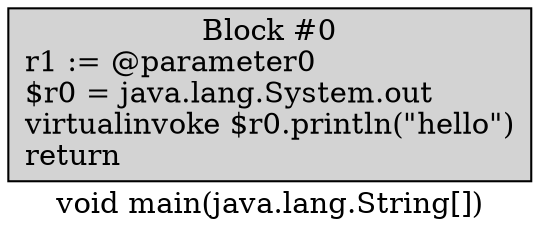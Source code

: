 digraph "void main(java.lang.String[])" {
    label="void main(java.lang.String[])";
    node [shape=box];
    "0" [style=filled,fillcolor=lightgray,label="Block #0\nr1 := @parameter0\l$r0 = java.lang.System.out\lvirtualinvoke $r0.println(\"hello\")\lreturn\l",];
}
